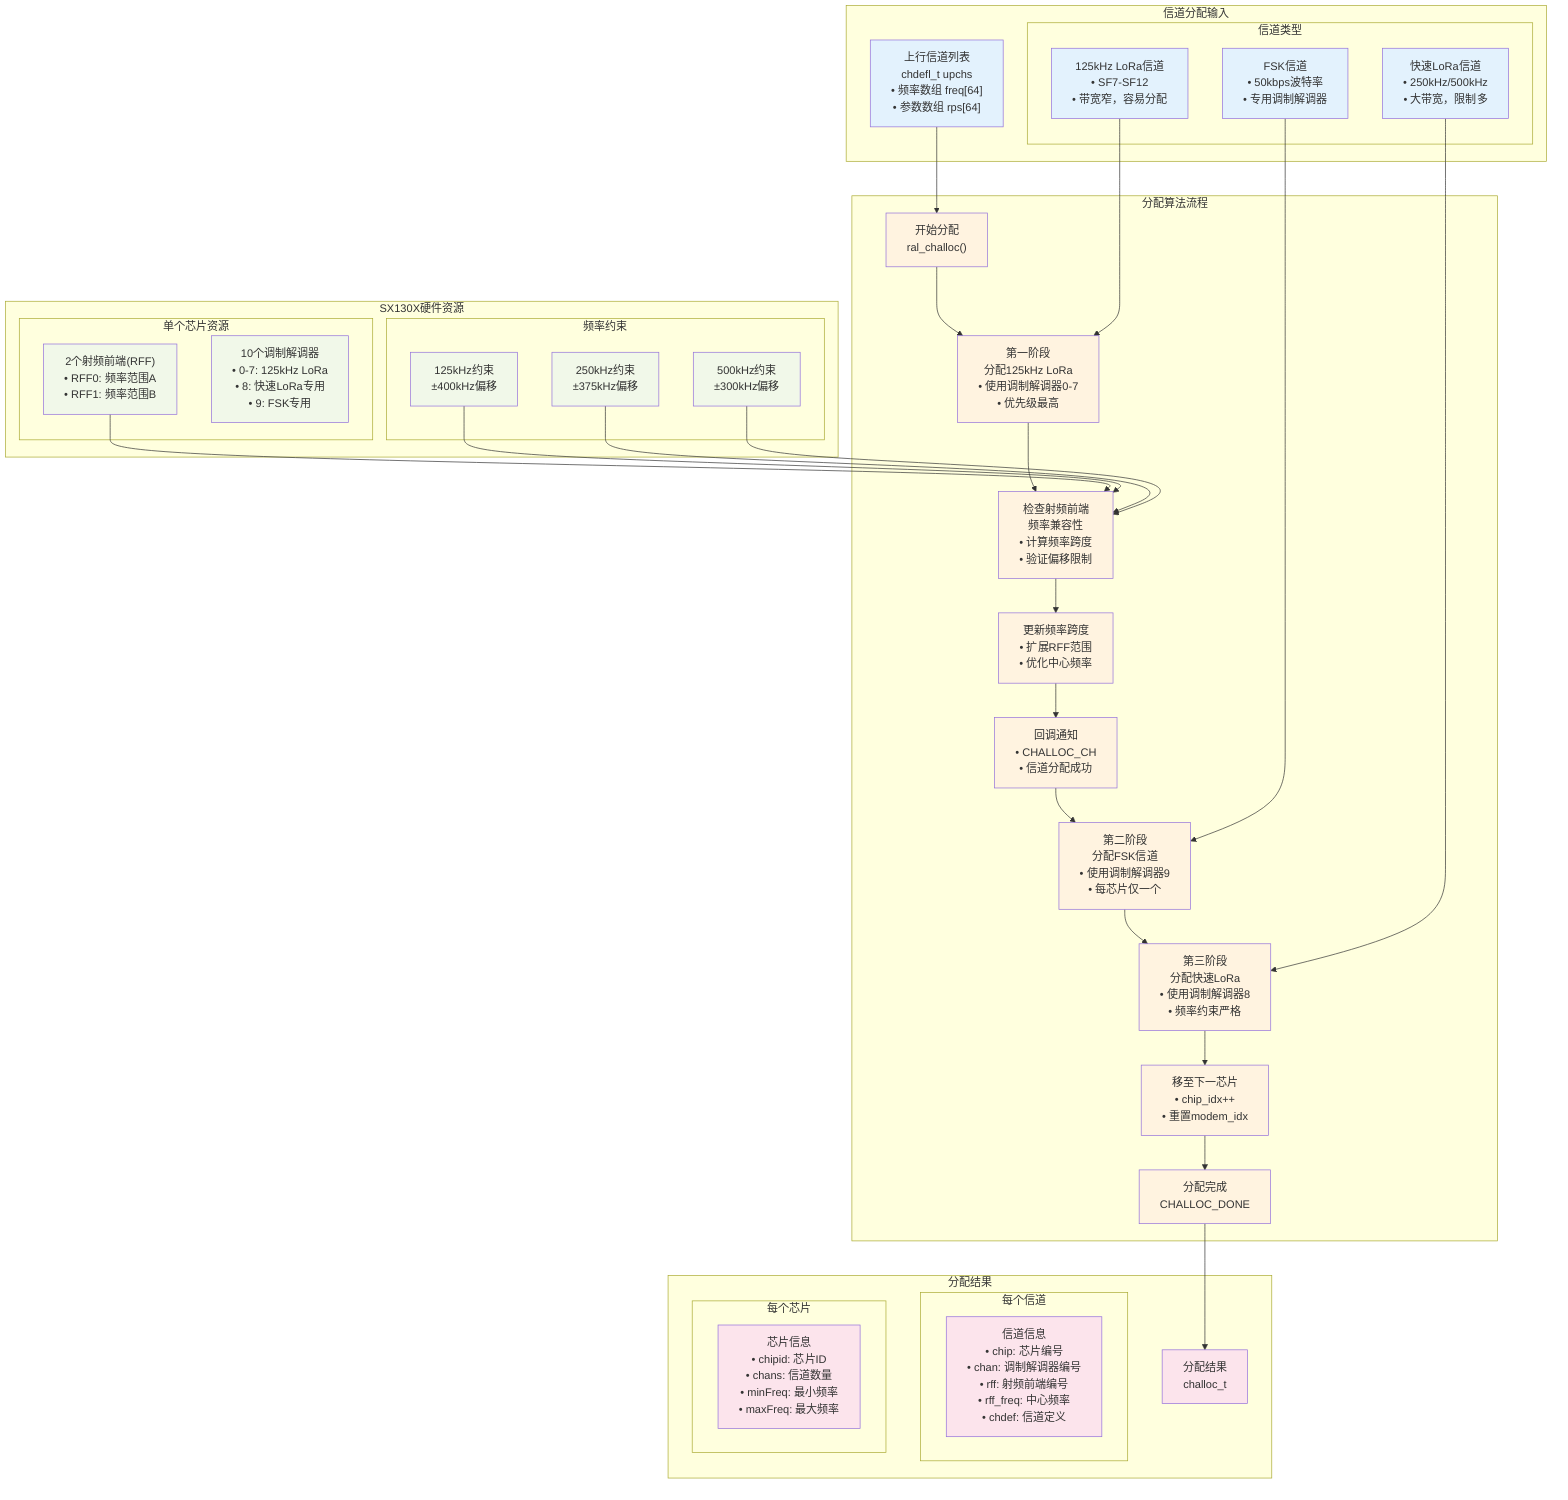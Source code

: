 graph TD
    subgraph "信道分配输入"
        UPCHS["上行信道列表<br/>chdefl_t upchs<br/>• 频率数组 freq[64]<br/>• 参数数组 rps[64]"]
        
        subgraph "信道类型"
            CH_125["125kHz LoRa信道<br/>• SF7-SF12<br/>• 带宽窄，容易分配"]
            CH_FSK["FSK信道<br/>• 50kbps波特率<br/>• 专用调制解调器"]
            CH_FAST["快速LoRa信道<br/>• 250kHz/500kHz<br/>• 大带宽，限制多"]
        end
    end

    subgraph "SX130X硬件资源"
        subgraph "单个芯片资源"
            RFF["2个射频前端(RFF)<br/>• RFF0: 频率范围A<br/>• RFF1: 频率范围B"]
            MODEM["10个调制解调器<br/>• 0-7: 125kHz LoRa<br/>• 8: 快速LoRa专用<br/>• 9: FSK专用"]
        end
        
        subgraph "频率约束"
            FREQ_125["125kHz约束<br/>±400kHz偏移"]
            FREQ_250["250kHz约束<br/>±375kHz偏移"] 
            FREQ_500["500kHz约束<br/>±300kHz偏移"]
        end
    end

    subgraph "分配算法流程"
        START["开始分配<br/>ral_challoc()"]
        
        PHASE1["第一阶段<br/>分配125kHz LoRa<br/>• 使用调制解调器0-7<br/>• 优先级最高"]
        
        PHASE2["第二阶段<br/>分配FSK信道<br/>• 使用调制解调器9<br/>• 每芯片仅一个"]
        
        PHASE3["第三阶段<br/>分配快速LoRa<br/>• 使用调制解调器8<br/>• 频率约束严格"]
        
        CHECK_RFF["检查射频前端<br/>频率兼容性<br/>• 计算频率跨度<br/>• 验证偏移限制"]
        
        UPDATE_SPAN["更新频率跨度<br/>• 扩展RFF范围<br/>• 优化中心频率"]
        
        CALLBACK["回调通知<br/>• CHALLOC_CH<br/>• 信道分配成功"]
        
        NEXT_CHIP["移至下一芯片<br/>• chip_idx++<br/>• 重置modem_idx"]
        
        DONE["分配完成<br/>CHALLOC_DONE"]
    end

    subgraph "分配结果"
        RESULT["分配结果<br/>challoc_t"]
        
        subgraph "每个信道"
            CH_INFO["信道信息<br/>• chip: 芯片编号<br/>• chan: 调制解调器编号<br/>• rff: 射频前端编号<br/>• rff_freq: 中心频率<br/>• chdef: 信道定义"]
        end
        
        subgraph "每个芯片"
            CHIP_INFO["芯片信息<br/>• chipid: 芯片ID<br/>• chans: 信道数量<br/>• minFreq: 最小频率<br/>• maxFreq: 最大频率"]
        end
    end

    %% 流程连接
    UPCHS --> START
    START --> PHASE1
    PHASE1 --> CHECK_RFF
    CHECK_RFF --> UPDATE_SPAN
    UPDATE_SPAN --> CALLBACK
    CALLBACK --> PHASE2
    PHASE2 --> PHASE3
    PHASE3 --> NEXT_CHIP
    NEXT_CHIP --> DONE
    DONE --> RESULT

    %% 约束连接
    RFF --> CHECK_RFF
    FREQ_125 --> CHECK_RFF
    FREQ_250 --> CHECK_RFF
    FREQ_500 --> CHECK_RFF
    
    CH_125 --> PHASE1
    CH_FSK --> PHASE2
    CH_FAST --> PHASE3

    %% 样式定义
    classDef inputStyle fill:#e3f2fd
    classDef hwStyle fill:#f1f8e9
    classDef algoStyle fill:#fff3e0
    classDef resultStyle fill:#fce4ec

    class UPCHS,CH_125,CH_FSK,CH_FAST inputStyle
    class RFF,MODEM,FREQ_125,FREQ_250,FREQ_500 hwStyle
    class START,PHASE1,PHASE2,PHASE3,CHECK_RFF,UPDATE_SPAN,CALLBACK,NEXT_CHIP,DONE algoStyle
    class RESULT,CH_INFO,CHIP_INFO resultStyle